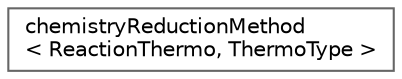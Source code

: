 digraph "Graphical Class Hierarchy"
{
 // LATEX_PDF_SIZE
  bgcolor="transparent";
  edge [fontname=Helvetica,fontsize=10,labelfontname=Helvetica,labelfontsize=10];
  node [fontname=Helvetica,fontsize=10,shape=box,height=0.2,width=0.4];
  rankdir="LR";
  Node0 [id="Node000000",label="chemistryReductionMethod\l\< ReactionThermo, ThermoType \>",height=0.2,width=0.4,color="grey40", fillcolor="white", style="filled",URL="$classFoam_1_1chemistryReductionMethod.html",tooltip=" "];
}
